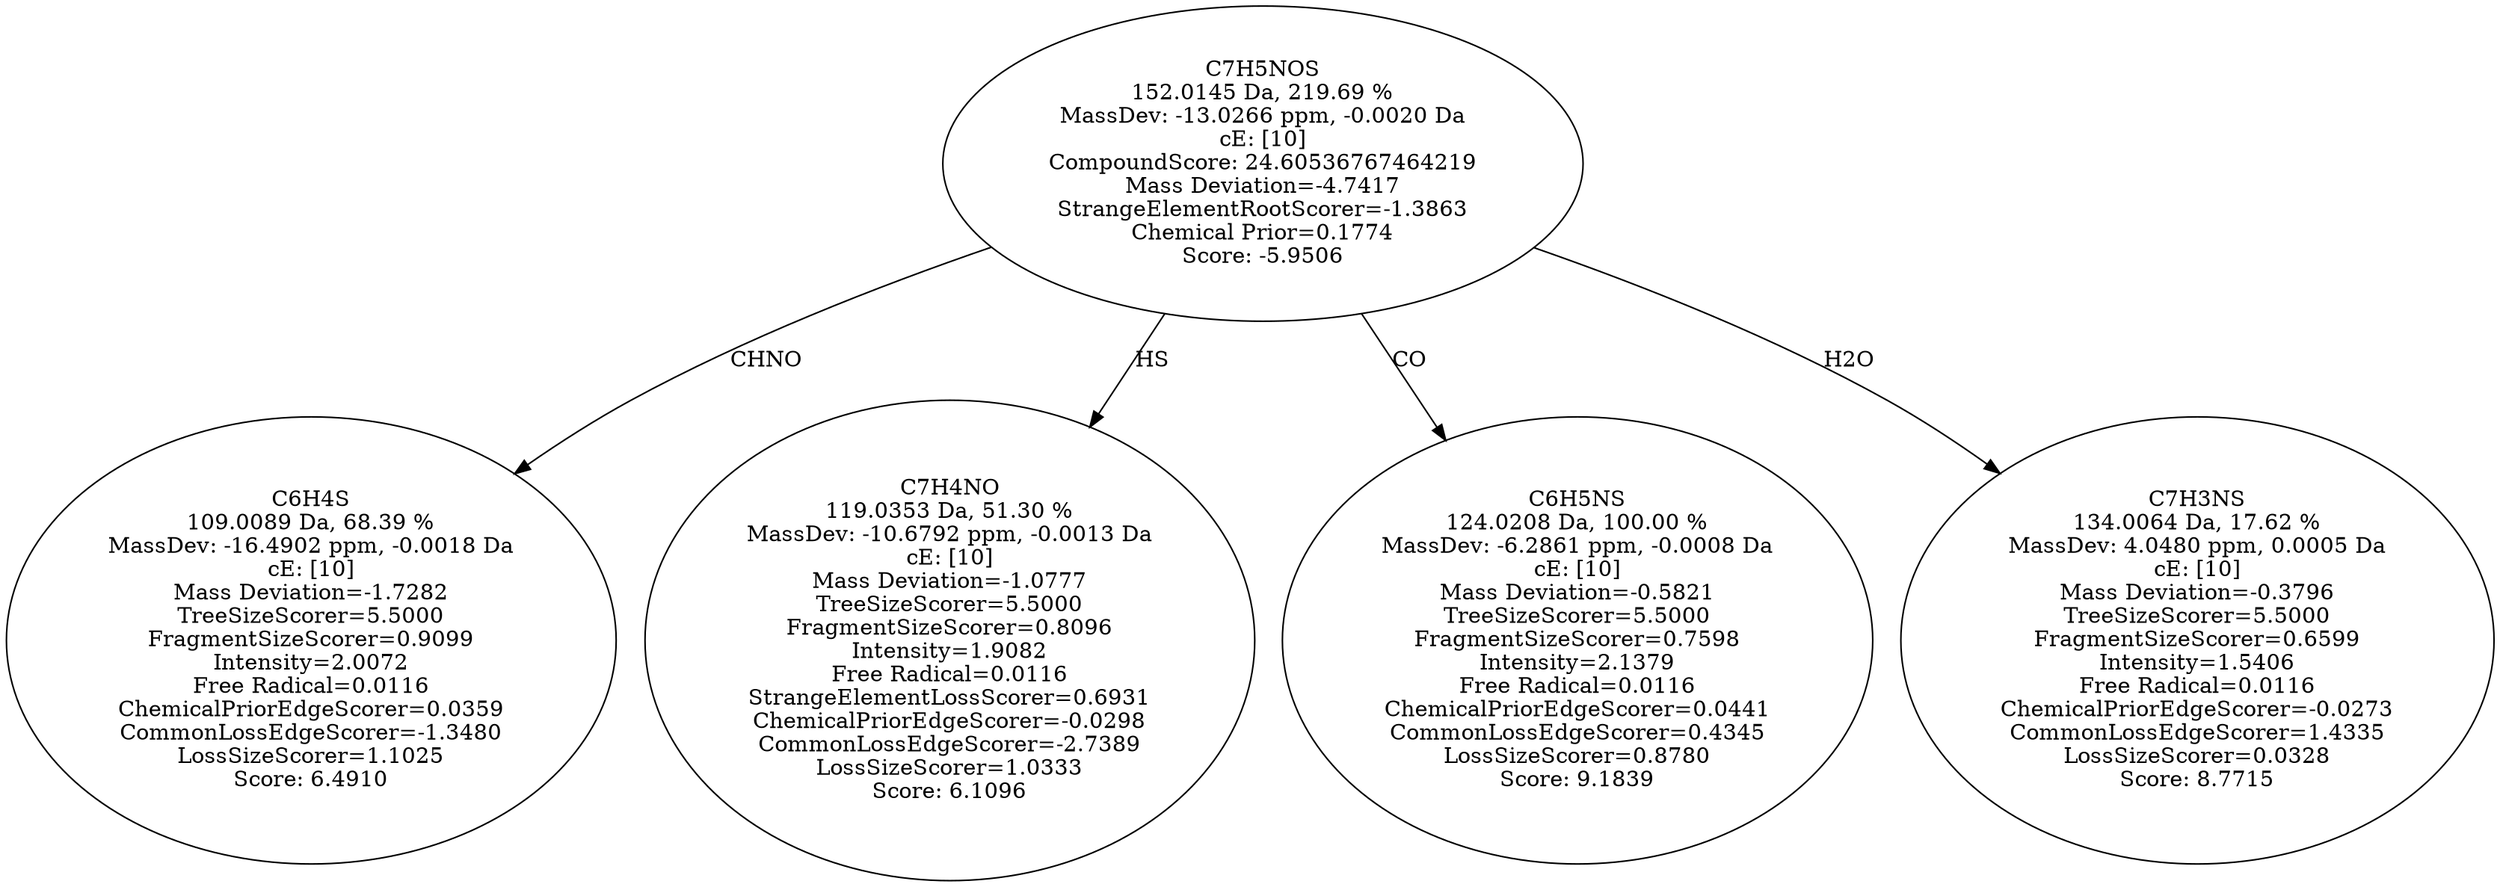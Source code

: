 strict digraph {
v1 [label="C6H4S\n109.0089 Da, 68.39 %\nMassDev: -16.4902 ppm, -0.0018 Da\ncE: [10]\nMass Deviation=-1.7282\nTreeSizeScorer=5.5000\nFragmentSizeScorer=0.9099\nIntensity=2.0072\nFree Radical=0.0116\nChemicalPriorEdgeScorer=0.0359\nCommonLossEdgeScorer=-1.3480\nLossSizeScorer=1.1025\nScore: 6.4910"];
v2 [label="C7H4NO\n119.0353 Da, 51.30 %\nMassDev: -10.6792 ppm, -0.0013 Da\ncE: [10]\nMass Deviation=-1.0777\nTreeSizeScorer=5.5000\nFragmentSizeScorer=0.8096\nIntensity=1.9082\nFree Radical=0.0116\nStrangeElementLossScorer=0.6931\nChemicalPriorEdgeScorer=-0.0298\nCommonLossEdgeScorer=-2.7389\nLossSizeScorer=1.0333\nScore: 6.1096"];
v3 [label="C6H5NS\n124.0208 Da, 100.00 %\nMassDev: -6.2861 ppm, -0.0008 Da\ncE: [10]\nMass Deviation=-0.5821\nTreeSizeScorer=5.5000\nFragmentSizeScorer=0.7598\nIntensity=2.1379\nFree Radical=0.0116\nChemicalPriorEdgeScorer=0.0441\nCommonLossEdgeScorer=0.4345\nLossSizeScorer=0.8780\nScore: 9.1839"];
v4 [label="C7H3NS\n134.0064 Da, 17.62 %\nMassDev: 4.0480 ppm, 0.0005 Da\ncE: [10]\nMass Deviation=-0.3796\nTreeSizeScorer=5.5000\nFragmentSizeScorer=0.6599\nIntensity=1.5406\nFree Radical=0.0116\nChemicalPriorEdgeScorer=-0.0273\nCommonLossEdgeScorer=1.4335\nLossSizeScorer=0.0328\nScore: 8.7715"];
v5 [label="C7H5NOS\n152.0145 Da, 219.69 %\nMassDev: -13.0266 ppm, -0.0020 Da\ncE: [10]\nCompoundScore: 24.60536767464219\nMass Deviation=-4.7417\nStrangeElementRootScorer=-1.3863\nChemical Prior=0.1774\nScore: -5.9506"];
v5 -> v1 [label="CHNO"];
v5 -> v2 [label="HS"];
v5 -> v3 [label="CO"];
v5 -> v4 [label="H2O"];
}